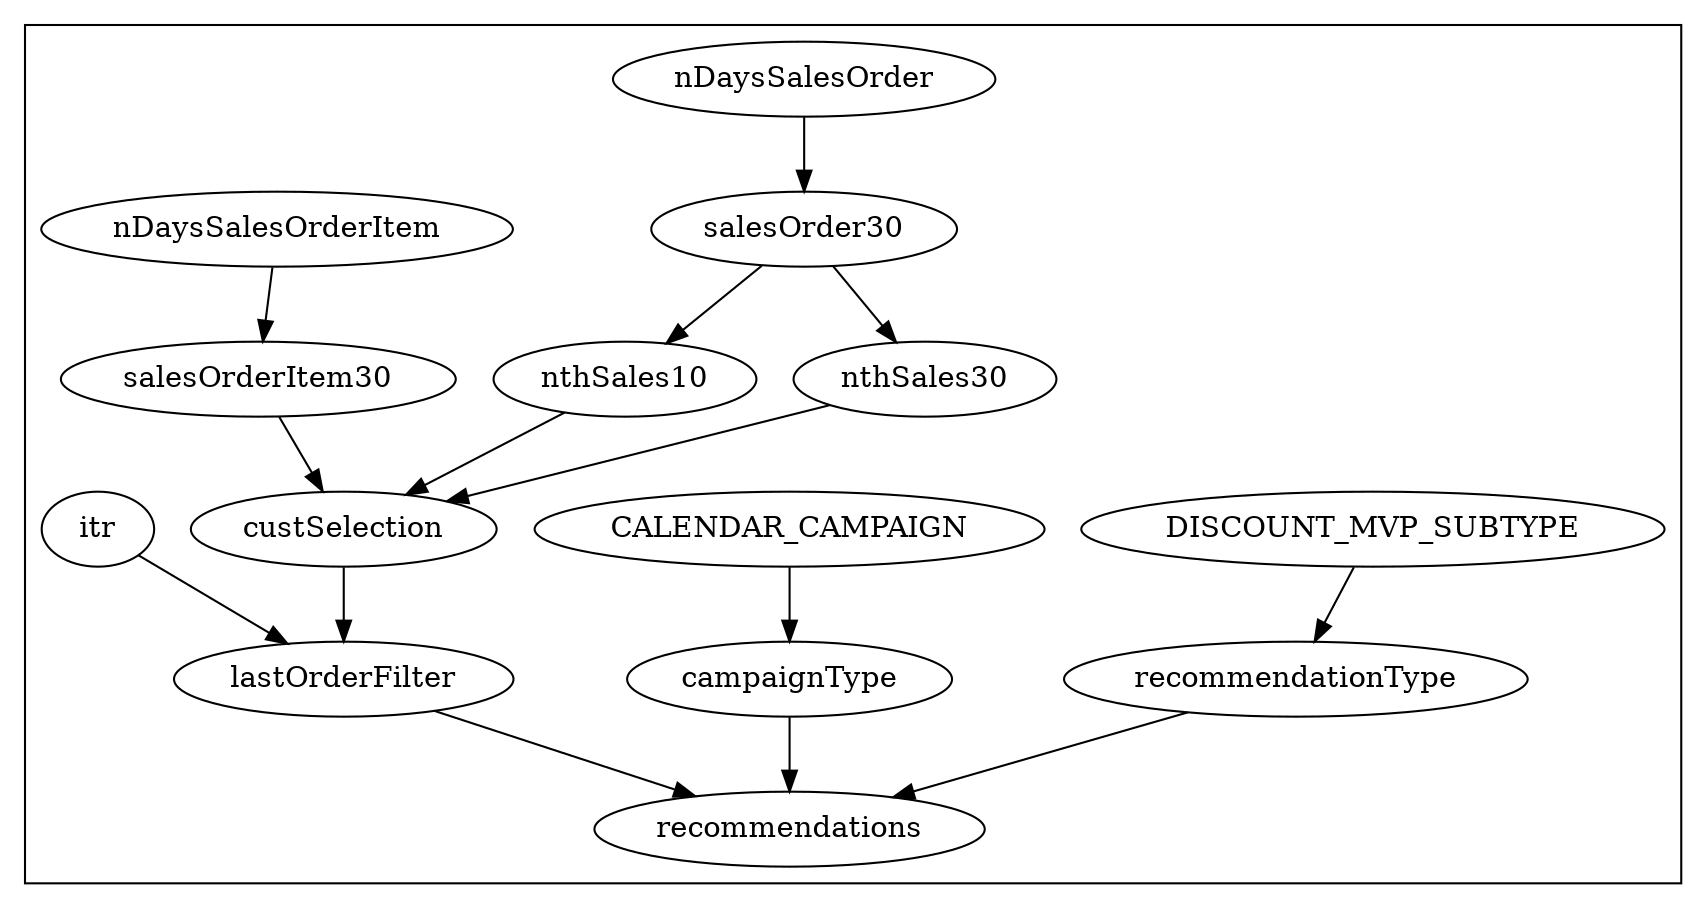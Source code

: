 digraph  {
  subgraph cluster_1 {
          DISCOUNT_MVP_SUBTYPE  -> recommendationType
          CALENDAR_CAMPAIGN -> campaignType

          nDaysSalesOrder -> salesOrder30
          nDaysSalesOrderItem ->  salesOrderItem30

          salesOrder30 -> nthSales10
          salesOrder30 -> nthSales30

          nthSales10 ->  custSelection
          nthSales30 -> custSelection
          salesOrderItem30 -> custSelection

          custSelection -> lastOrderFilter
          itr -> lastOrderFilter

          lastOrderFilter -> recommendations
          recommendationType -> recommendations
          campaignType -> recommendations

      }
}
